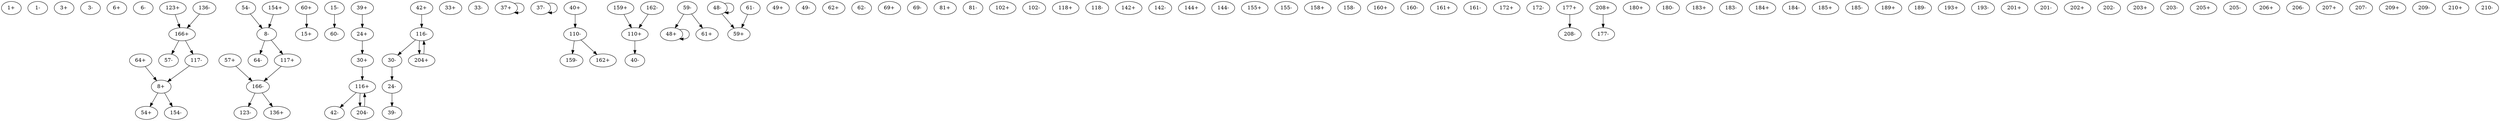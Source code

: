 digraph adj {
graph [k=41]
edge [d=-40]
"1+" [l=477 C=6655]
"1-" [l=477 C=6655]
"3+" [l=79 C=666]
"3-" [l=79 C=666]
"6+" [l=270 C=2495]
"6-" [l=270 C=2495]
"8+" [l=54 C=436]
"8-" [l=54 C=436]
"15+" [l=357 C=6482]
"15-" [l=357 C=6482]
"24+" [l=41 C=28]
"24-" [l=41 C=28]
"30+" [l=96 C=619]
"30-" [l=96 C=619]
"33+" [l=405 C=2394]
"33-" [l=405 C=2394]
"37+" [l=42 C=93]
"37-" [l=42 C=93]
"39+" [l=107 C=787]
"39-" [l=107 C=787]
"40+" [l=667 C=8674]
"40-" [l=667 C=8674]
"42+" [l=152 C=1022]
"42-" [l=152 C=1022]
"48+" [l=41 C=55]
"48-" [l=41 C=55]
"49+" [l=111 C=613]
"49-" [l=111 C=613]
"54+" [l=1617 C=22942]
"54-" [l=1617 C=22942]
"57+" [l=1383 C=20288]
"57-" [l=1383 C=20288]
"59+" [l=480 C=6431]
"59-" [l=480 C=6431]
"60+" [l=89 C=609]
"60-" [l=89 C=609]
"61+" [l=1453 C=21942]
"61-" [l=1453 C=21942]
"62+" [l=228 C=1841]
"62-" [l=228 C=1841]
"64+" [l=368 C=4237]
"64-" [l=368 C=4237]
"69+" [l=116 C=904]
"69-" [l=116 C=904]
"81+" [l=320 C=3518]
"81-" [l=320 C=3518]
"102+" [l=4885 C=81122]
"102-" [l=4885 C=81122]
"110+" [l=44 C=138]
"110-" [l=44 C=138]
"116+" [l=43 C=84]
"116-" [l=43 C=84]
"117+" [l=631 C=10585]
"117-" [l=631 C=10585]
"118+" [l=2556 C=42692]
"118-" [l=2556 C=42692]
"123+" [l=110 C=1105]
"123-" [l=110 C=1105]
"136+" [l=1882 C=27246]
"136-" [l=1882 C=27246]
"142+" [l=1441 C=21353]
"142-" [l=1441 C=21353]
"144+" [l=459 C=6003]
"144-" [l=459 C=6003]
"154+" [l=531 C=7148]
"154-" [l=531 C=7148]
"155+" [l=269 C=2275]
"155-" [l=269 C=2275]
"158+" [l=249 C=1500]
"158-" [l=249 C=1500]
"159+" [l=463 C=5158]
"159-" [l=463 C=5158]
"160+" [l=7750 C=119557]
"160-" [l=7750 C=119557]
"161+" [l=232 C=2167]
"161-" [l=232 C=2167]
"162+" [l=1569 C=23897]
"162-" [l=1569 C=23897]
"166+" [l=98 C=865]
"166-" [l=98 C=865]
"172+" [l=85 C=901]
"172-" [l=85 C=901]
"177+" [l=17494 C=273356]
"177-" [l=17494 C=273356]
"180+" [l=2514 C=38483]
"180-" [l=2514 C=38483]
"183+" [l=5015 C=73777]
"183-" [l=5015 C=73777]
"184+" [l=2537 C=41366]
"184-" [l=2537 C=41366]
"185+" [l=2607 C=41930]
"185-" [l=2607 C=41930]
"189+" [l=2351 C=37757]
"189-" [l=2351 C=37757]
"193+" [l=8323 C=134378]
"193-" [l=8323 C=134378]
"201+" [l=8628 C=133801]
"201-" [l=8628 C=133801]
"202+" [l=16463 C=256220]
"202-" [l=16463 C=256220]
"203+" [l=21042 C=336610]
"203-" [l=21042 C=336610]
"204+" [l=8751 C=153393]
"204-" [l=8751 C=153393]
"205+" [l=4123 C=61050]
"205-" [l=4123 C=61050]
"206+" [l=7442 C=121637]
"206-" [l=7442 C=121637]
"207+" [l=6578 C=99584]
"207-" [l=6578 C=99584]
"208+" [l=33668 C=514882]
"208-" [l=33668 C=514882]
"209+" [l=25540 C=422007]
"209-" [l=25540 C=422007]
"210+" [l=6249 C=113721]
"210-" [l=6249 C=113721]
"8+" -> "54+"
"8+" -> "154-"
"8-" -> "64-"
"8-" -> "117+"
"15-" -> "60-"
"24+" -> "30+"
"24-" -> "39-"
"30+" -> "116+"
"30-" -> "24-"
"37+" -> "37+" [d=-38]
"37-" -> "37-" [d=-38]
"39+" -> "24+"
"40+" -> "110-"
"42+" -> "116-"
"48+" -> "48+" [d=-39]
"48-" -> "59+" [d=-32]
"48-" -> "48-" [d=-39]
"54-" -> "8-"
"57+" -> "166-"
"59-" -> "61+"
"59-" -> "48+" [d=-32]
"60+" -> "15+"
"61-" -> "59+"
"64+" -> "8+"
"110+" -> "40-"
"110-" -> "162+"
"110-" -> "159-" [d=-21]
"116+" -> "42-"
"116+" -> "204-"
"116-" -> "30-"
"116-" -> "204+" [d=-39]
"117+" -> "166-"
"117-" -> "8+"
"123+" -> "166+"
"136-" -> "166+"
"154+" -> "8-"
"159+" -> "110+" [d=-21]
"162-" -> "110+"
"166+" -> "57-"
"166+" -> "117-"
"166-" -> "123-"
"166-" -> "136+"
"177+" -> "208-"
"204+" -> "116-"
"204-" -> "116+" [d=-39]
"208+" -> "177-"
}
